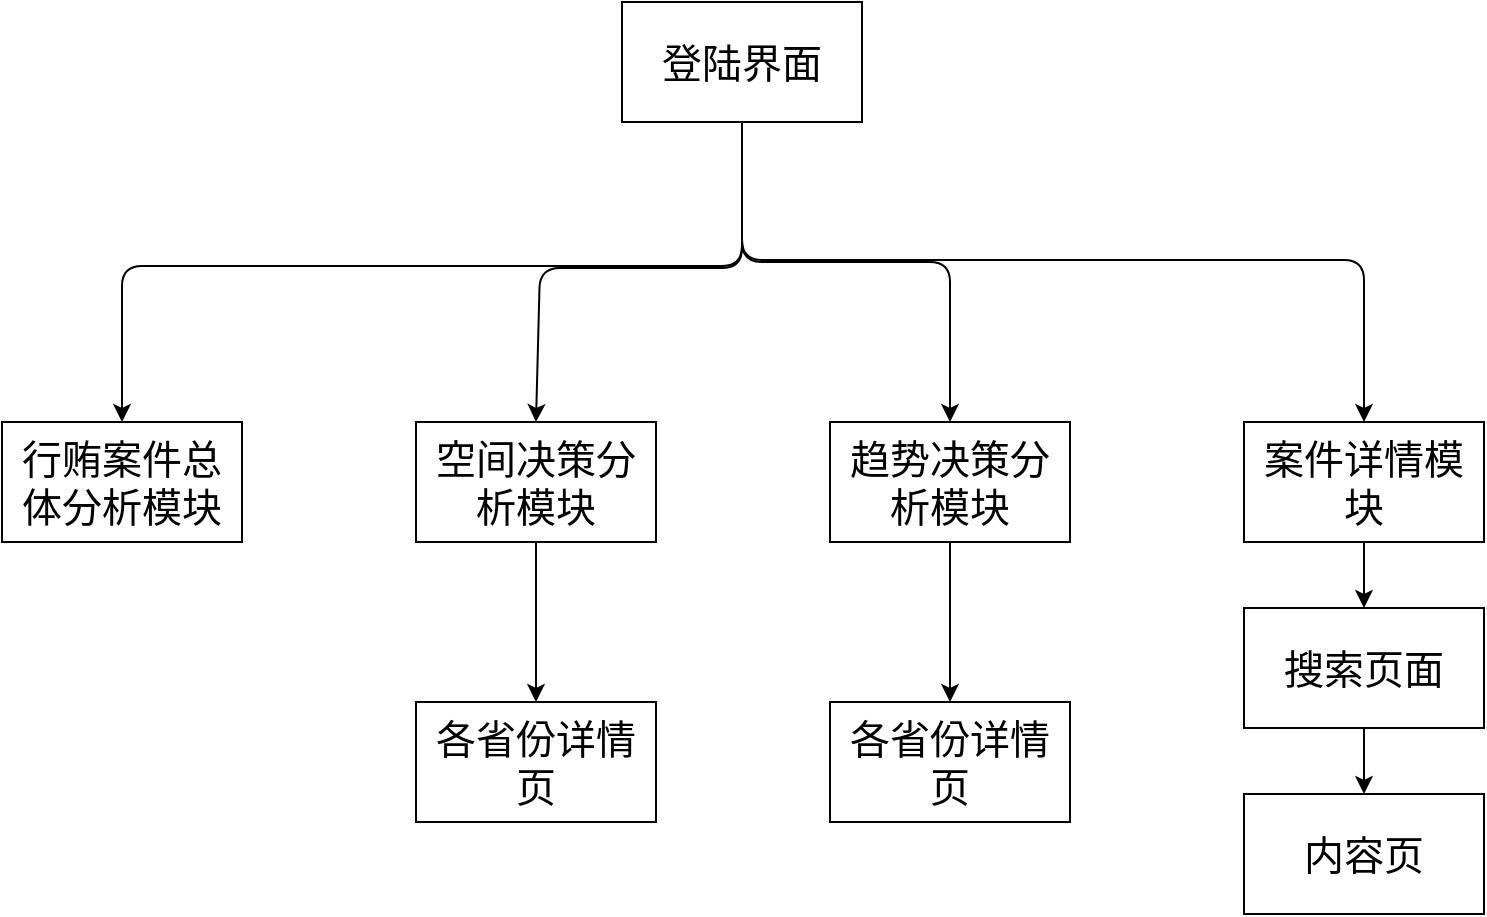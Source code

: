 <mxfile version="10.6.2" type="github"><diagram id="FjvnCnybeHr4FMWsNEQZ" name="Page-1"><mxGraphModel dx="1010" dy="550" grid="0" gridSize="10" guides="1" tooltips="1" connect="1" arrows="1" fold="1" page="1" pageScale="1" pageWidth="827" pageHeight="1169" math="0" shadow="0"><root><mxCell id="0"/><mxCell id="1" parent="0"/><mxCell id="iZPAqfw_x5WMC_VnUVf3-1" value="&lt;font style=&quot;font-size: 20px&quot;&gt;登陆界面&lt;/font&gt;" style="rounded=0;whiteSpace=wrap;html=1;" parent="1" vertex="1"><mxGeometry x="339" y="86" width="120" height="60" as="geometry"/></mxCell><mxCell id="iZPAqfw_x5WMC_VnUVf3-2" value="&lt;span&gt;&lt;font style=&quot;font-size: 20px&quot;&gt;行贿案件总体分析模块&lt;/font&gt;&lt;/span&gt;" style="rounded=0;whiteSpace=wrap;html=1;" parent="1" vertex="1"><mxGeometry x="29" y="296" width="120" height="60" as="geometry"/></mxCell><mxCell id="iZPAqfw_x5WMC_VnUVf3-18" value="" style="edgeStyle=orthogonalEdgeStyle;rounded=0;orthogonalLoop=1;jettySize=auto;html=1;" parent="1" source="iZPAqfw_x5WMC_VnUVf3-3" target="iZPAqfw_x5WMC_VnUVf3-17" edge="1"><mxGeometry relative="1" as="geometry"/></mxCell><mxCell id="iZPAqfw_x5WMC_VnUVf3-3" value="&lt;span&gt;&lt;font style=&quot;font-size: 20px&quot;&gt;空间决策分析模块&lt;/font&gt;&lt;/span&gt;" style="rounded=0;whiteSpace=wrap;html=1;" parent="1" vertex="1"><mxGeometry x="236" y="296" width="120" height="60" as="geometry"/></mxCell><mxCell id="iZPAqfw_x5WMC_VnUVf3-17" value="&lt;span&gt;&lt;font style=&quot;font-size: 20px&quot;&gt;各省份详情页&lt;/font&gt;&lt;/span&gt;" style="rounded=0;whiteSpace=wrap;html=1;" parent="1" vertex="1"><mxGeometry x="236" y="436" width="120" height="60" as="geometry"/></mxCell><mxCell id="iZPAqfw_x5WMC_VnUVf3-20" value="" style="edgeStyle=orthogonalEdgeStyle;rounded=0;orthogonalLoop=1;jettySize=auto;html=1;" parent="1" source="iZPAqfw_x5WMC_VnUVf3-4" target="iZPAqfw_x5WMC_VnUVf3-19" edge="1"><mxGeometry relative="1" as="geometry"/></mxCell><mxCell id="iZPAqfw_x5WMC_VnUVf3-4" value="&lt;span&gt;&lt;font style=&quot;font-size: 20px&quot;&gt;趋势决策分析模块&lt;/font&gt;&lt;/span&gt;" style="rounded=0;whiteSpace=wrap;html=1;" parent="1" vertex="1"><mxGeometry x="443" y="296" width="120" height="60" as="geometry"/></mxCell><mxCell id="iZPAqfw_x5WMC_VnUVf3-19" value="&lt;span&gt;&lt;font style=&quot;font-size: 20px&quot;&gt;各省份详情页&lt;/font&gt;&lt;/span&gt;" style="rounded=0;whiteSpace=wrap;html=1;" parent="1" vertex="1"><mxGeometry x="443" y="436" width="120" height="60" as="geometry"/></mxCell><mxCell id="iZPAqfw_x5WMC_VnUVf3-22" value="" style="edgeStyle=orthogonalEdgeStyle;rounded=0;orthogonalLoop=1;jettySize=auto;html=1;" parent="1" source="iZPAqfw_x5WMC_VnUVf3-5" target="iZPAqfw_x5WMC_VnUVf3-21" edge="1"><mxGeometry relative="1" as="geometry"/></mxCell><mxCell id="iZPAqfw_x5WMC_VnUVf3-5" value="&lt;span&gt;&lt;font style=&quot;font-size: 20px&quot;&gt;案件详情模块&lt;/font&gt;&lt;/span&gt;" style="rounded=0;whiteSpace=wrap;html=1;" parent="1" vertex="1"><mxGeometry x="650" y="296" width="120" height="60" as="geometry"/></mxCell><mxCell id="iZPAqfw_x5WMC_VnUVf3-24" value="" style="edgeStyle=orthogonalEdgeStyle;rounded=0;orthogonalLoop=1;jettySize=auto;html=1;" parent="1" source="iZPAqfw_x5WMC_VnUVf3-21" target="iZPAqfw_x5WMC_VnUVf3-23" edge="1"><mxGeometry relative="1" as="geometry"/></mxCell><mxCell id="iZPAqfw_x5WMC_VnUVf3-21" value="&lt;span&gt;&lt;font style=&quot;font-size: 20px&quot;&gt;搜索页面&lt;/font&gt;&lt;/span&gt;" style="rounded=0;whiteSpace=wrap;html=1;" parent="1" vertex="1"><mxGeometry x="650" y="389" width="120" height="60" as="geometry"/></mxCell><mxCell id="iZPAqfw_x5WMC_VnUVf3-23" value="&lt;span&gt;&lt;font style=&quot;font-size: 20px&quot;&gt;内容页&lt;/font&gt;&lt;/span&gt;" style="rounded=0;whiteSpace=wrap;html=1;" parent="1" vertex="1"><mxGeometry x="650" y="482" width="120" height="60" as="geometry"/></mxCell><mxCell id="iZPAqfw_x5WMC_VnUVf3-10" value="" style="endArrow=classic;html=1;exitX=0.5;exitY=1;exitDx=0;exitDy=0;entryX=0.5;entryY=0;entryDx=0;entryDy=0;" parent="1" source="iZPAqfw_x5WMC_VnUVf3-1" target="iZPAqfw_x5WMC_VnUVf3-4" edge="1"><mxGeometry width="50" height="50" relative="1" as="geometry"><mxPoint x="29" y="427" as="sourcePoint"/><mxPoint x="79" y="377" as="targetPoint"/><Array as="points"><mxPoint x="399" y="216"/><mxPoint x="503" y="216"/></Array></mxGeometry></mxCell><mxCell id="iZPAqfw_x5WMC_VnUVf3-12" value="" style="endArrow=classic;html=1;exitX=0.5;exitY=1;exitDx=0;exitDy=0;entryX=0.5;entryY=0;entryDx=0;entryDy=0;" parent="1" source="iZPAqfw_x5WMC_VnUVf3-1" target="iZPAqfw_x5WMC_VnUVf3-2" edge="1"><mxGeometry width="50" height="50" relative="1" as="geometry"><mxPoint x="263" y="230" as="sourcePoint"/><mxPoint x="313" y="180" as="targetPoint"/><Array as="points"><mxPoint x="399" y="218"/><mxPoint x="89" y="218"/></Array></mxGeometry></mxCell><mxCell id="iZPAqfw_x5WMC_VnUVf3-13" value="" style="endArrow=classic;html=1;exitX=0.5;exitY=1;exitDx=0;exitDy=0;entryX=0.5;entryY=0;entryDx=0;entryDy=0;" parent="1" source="iZPAqfw_x5WMC_VnUVf3-1" target="iZPAqfw_x5WMC_VnUVf3-5" edge="1"><mxGeometry width="50" height="50" relative="1" as="geometry"><mxPoint x="409" y="156" as="sourcePoint"/><mxPoint x="99" y="306" as="targetPoint"/><Array as="points"><mxPoint x="399" y="215"/><mxPoint x="710" y="215"/></Array></mxGeometry></mxCell><mxCell id="iZPAqfw_x5WMC_VnUVf3-15" value="" style="endArrow=classic;html=1;exitX=0.5;exitY=1;exitDx=0;exitDy=0;entryX=0.5;entryY=0;entryDx=0;entryDy=0;" parent="1" source="iZPAqfw_x5WMC_VnUVf3-1" target="iZPAqfw_x5WMC_VnUVf3-3" edge="1"><mxGeometry width="50" height="50" relative="1" as="geometry"><mxPoint x="409" y="156" as="sourcePoint"/><mxPoint x="513" y="306" as="targetPoint"/><Array as="points"><mxPoint x="399" y="219"/><mxPoint x="298" y="219"/></Array></mxGeometry></mxCell></root></mxGraphModel></diagram></mxfile>
